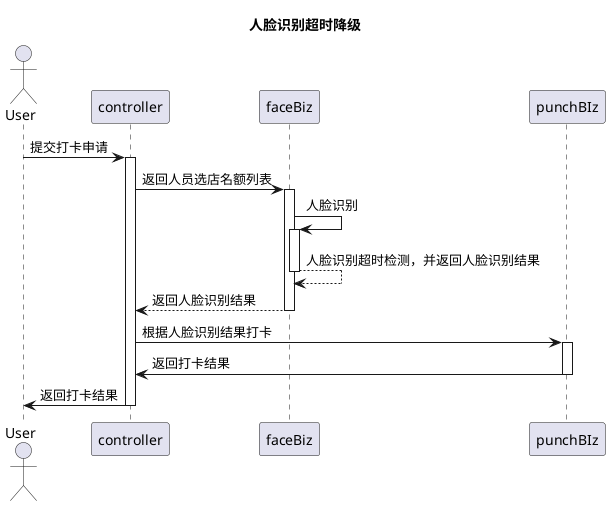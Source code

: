 #打卡人脸识别超时降级

@startuml

title 人脸识别超时降级

actor User
participant "controller" as controller
participant "faceBiz" as faceBiz
participant "punchBIz" as punchBIz

User -> controller : 提交打卡申请
activate controller
    controller -> faceBiz : 返回人员选店名额列表
    activate faceBiz
    faceBiz -> faceBiz : 人脸识别
        activate faceBiz
            faceBiz --> faceBiz: 人脸识别超时检测，并返回人脸识别结果

         deactivate faceBiz

        faceBiz --> controller: 返回人脸识别结果
    deactivate faceBiz

    controller -> punchBIz :根据人脸识别结果打卡
    activate punchBIz
        punchBIz -> controller:返回打卡结果
    deactivate punchBIz
    controller -> User : 返回打卡结果
deactivate controller
@enduml

